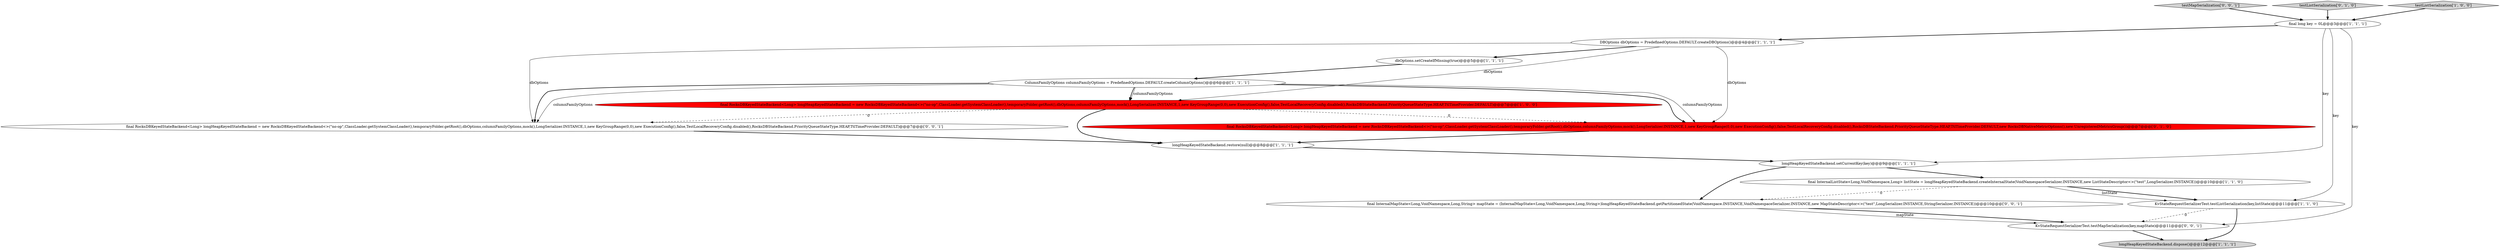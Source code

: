 digraph {
13 [style = filled, label = "testMapSerialization['0', '0', '1']", fillcolor = lightgray, shape = diamond image = "AAA0AAABBB3BBB"];
3 [style = filled, label = "ColumnFamilyOptions columnFamilyOptions = PredefinedOptions.DEFAULT.createColumnOptions()@@@6@@@['1', '1', '1']", fillcolor = white, shape = ellipse image = "AAA0AAABBB1BBB"];
11 [style = filled, label = "final RocksDBKeyedStateBackend<Long> longHeapKeyedStateBackend = new RocksDBKeyedStateBackend<>(\"no-op\",ClassLoader.getSystemClassLoader(),temporaryFolder.getRoot(),dbOptions,columnFamilyOptions,mock(),LongSerializer.INSTANCE,1,new KeyGroupRange(0,0),new ExecutionConfig(),false,TestLocalRecoveryConfig.disabled(),RocksDBStateBackend.PriorityQueueStateType.HEAP,TtlTimeProvider.DEFAULT,new RocksDBNativeMetricOptions(),new UnregisteredMetricsGroup())@@@7@@@['0', '1', '0']", fillcolor = red, shape = ellipse image = "AAA1AAABBB2BBB"];
0 [style = filled, label = "longHeapKeyedStateBackend.dispose()@@@12@@@['1', '1', '1']", fillcolor = lightgray, shape = ellipse image = "AAA0AAABBB1BBB"];
2 [style = filled, label = "longHeapKeyedStateBackend.restore(null)@@@8@@@['1', '1', '1']", fillcolor = white, shape = ellipse image = "AAA0AAABBB1BBB"];
12 [style = filled, label = "testListSerialization['0', '1', '0']", fillcolor = lightgray, shape = diamond image = "AAA0AAABBB2BBB"];
16 [style = filled, label = "final RocksDBKeyedStateBackend<Long> longHeapKeyedStateBackend = new RocksDBKeyedStateBackend<>(\"no-op\",ClassLoader.getSystemClassLoader(),temporaryFolder.getRoot(),dbOptions,columnFamilyOptions,mock(),LongSerializer.INSTANCE,1,new KeyGroupRange(0,0),new ExecutionConfig(),false,TestLocalRecoveryConfig.disabled(),RocksDBStateBackend.PriorityQueueStateType.HEAP,TtlTimeProvider.DEFAULT)@@@7@@@['0', '0', '1']", fillcolor = white, shape = ellipse image = "AAA0AAABBB3BBB"];
10 [style = filled, label = "final RocksDBKeyedStateBackend<Long> longHeapKeyedStateBackend = new RocksDBKeyedStateBackend<>(\"no-op\",ClassLoader.getSystemClassLoader(),temporaryFolder.getRoot(),dbOptions,columnFamilyOptions,mock(),LongSerializer.INSTANCE,1,new KeyGroupRange(0,0),new ExecutionConfig(),false,TestLocalRecoveryConfig.disabled(),RocksDBStateBackend.PriorityQueueStateType.HEAP,TtlTimeProvider.DEFAULT)@@@7@@@['1', '0', '0']", fillcolor = red, shape = ellipse image = "AAA1AAABBB1BBB"];
7 [style = filled, label = "KvStateRequestSerializerTest.testListSerialization(key,listState)@@@11@@@['1', '1', '0']", fillcolor = white, shape = ellipse image = "AAA0AAABBB1BBB"];
14 [style = filled, label = "KvStateRequestSerializerTest.testMapSerialization(key,mapState)@@@11@@@['0', '0', '1']", fillcolor = white, shape = ellipse image = "AAA0AAABBB3BBB"];
1 [style = filled, label = "DBOptions dbOptions = PredefinedOptions.DEFAULT.createDBOptions()@@@4@@@['1', '1', '1']", fillcolor = white, shape = ellipse image = "AAA0AAABBB1BBB"];
9 [style = filled, label = "testListSerialization['1', '0', '0']", fillcolor = lightgray, shape = diamond image = "AAA0AAABBB1BBB"];
8 [style = filled, label = "dbOptions.setCreateIfMissing(true)@@@5@@@['1', '1', '1']", fillcolor = white, shape = ellipse image = "AAA0AAABBB1BBB"];
15 [style = filled, label = "final InternalMapState<Long,VoidNamespace,Long,String> mapState = (InternalMapState<Long,VoidNamespace,Long,String>)longHeapKeyedStateBackend.getPartitionedState(VoidNamespace.INSTANCE,VoidNamespaceSerializer.INSTANCE,new MapStateDescriptor<>(\"test\",LongSerializer.INSTANCE,StringSerializer.INSTANCE))@@@10@@@['0', '0', '1']", fillcolor = white, shape = ellipse image = "AAA0AAABBB3BBB"];
6 [style = filled, label = "final InternalListState<Long,VoidNamespace,Long> listState = longHeapKeyedStateBackend.createInternalState(VoidNamespaceSerializer.INSTANCE,new ListStateDescriptor<>(\"test\",LongSerializer.INSTANCE))@@@10@@@['1', '1', '0']", fillcolor = white, shape = ellipse image = "AAA0AAABBB1BBB"];
4 [style = filled, label = "final long key = 0L@@@3@@@['1', '1', '1']", fillcolor = white, shape = ellipse image = "AAA0AAABBB1BBB"];
5 [style = filled, label = "longHeapKeyedStateBackend.setCurrentKey(key)@@@9@@@['1', '1', '1']", fillcolor = white, shape = ellipse image = "AAA0AAABBB1BBB"];
1->10 [style = solid, label="dbOptions"];
4->7 [style = solid, label="key"];
1->11 [style = solid, label="dbOptions"];
1->16 [style = solid, label="dbOptions"];
1->8 [style = bold, label=""];
15->14 [style = solid, label="mapState"];
15->14 [style = bold, label=""];
4->5 [style = solid, label="key"];
7->14 [style = dashed, label="0"];
9->4 [style = bold, label=""];
8->3 [style = bold, label=""];
3->11 [style = bold, label=""];
5->15 [style = bold, label=""];
7->0 [style = bold, label=""];
3->16 [style = bold, label=""];
16->2 [style = bold, label=""];
11->2 [style = bold, label=""];
10->11 [style = dashed, label="0"];
3->10 [style = bold, label=""];
4->14 [style = solid, label="key"];
5->6 [style = bold, label=""];
14->0 [style = bold, label=""];
12->4 [style = bold, label=""];
3->11 [style = solid, label="columnFamilyOptions"];
6->15 [style = dashed, label="0"];
3->16 [style = solid, label="columnFamilyOptions"];
10->2 [style = bold, label=""];
4->1 [style = bold, label=""];
3->10 [style = solid, label="columnFamilyOptions"];
10->16 [style = dashed, label="0"];
6->7 [style = bold, label=""];
6->7 [style = solid, label="listState"];
2->5 [style = bold, label=""];
13->4 [style = bold, label=""];
}
